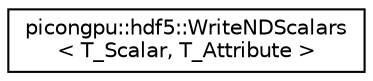 digraph "Graphical Class Hierarchy"
{
 // LATEX_PDF_SIZE
  edge [fontname="Helvetica",fontsize="10",labelfontname="Helvetica",labelfontsize="10"];
  node [fontname="Helvetica",fontsize="10",shape=record];
  rankdir="LR";
  Node0 [label="picongpu::hdf5::WriteNDScalars\l\< T_Scalar, T_Attribute \>",height=0.2,width=0.4,color="black", fillcolor="white", style="filled",URL="$structpicongpu_1_1hdf5_1_1_write_n_d_scalars.html",tooltip="Functor for writing ND scalar fields with N=simDim In the current implementation each process (of the..."];
}
